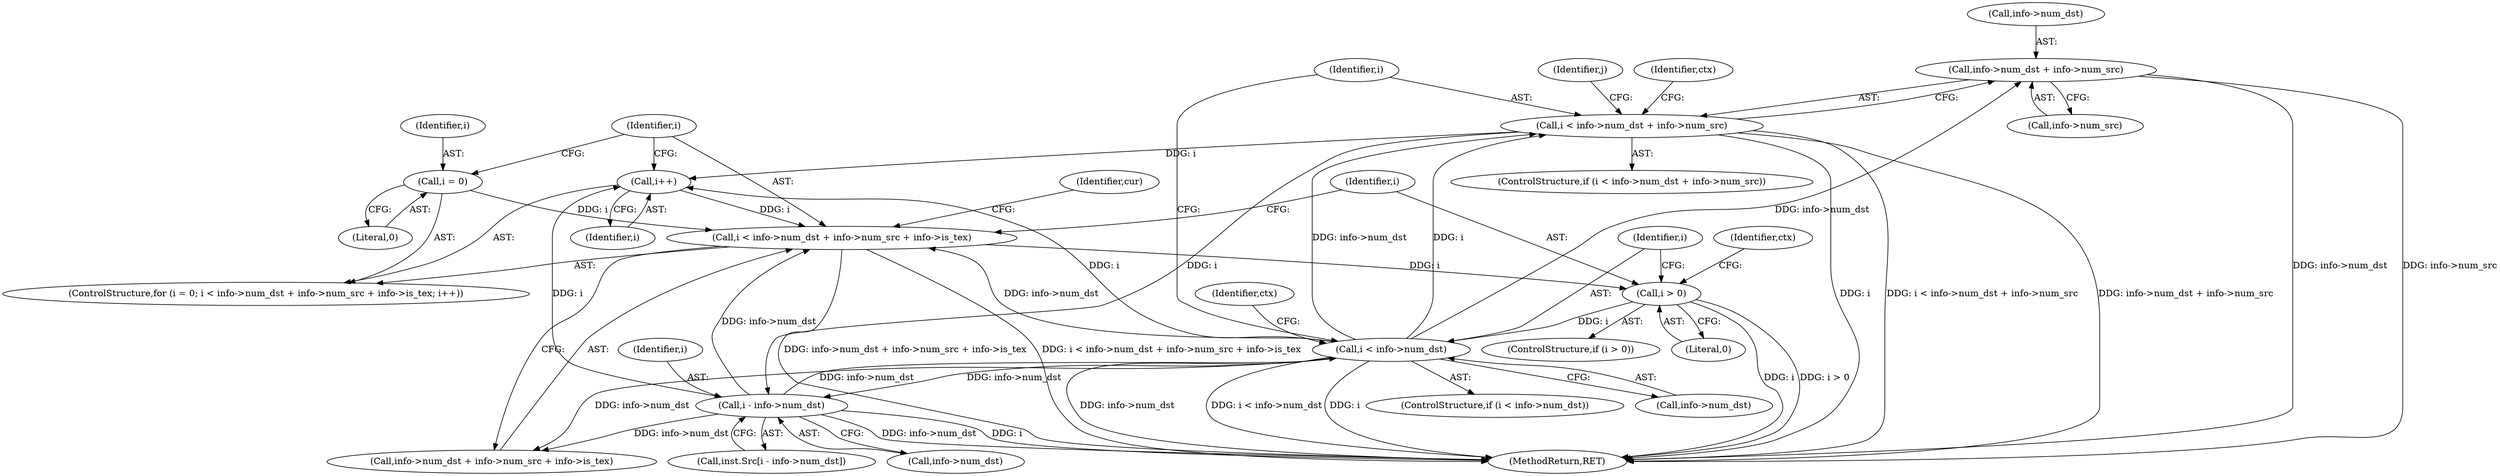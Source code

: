 digraph "0_virglrenderer_28894a30a17a84529be102b21118e55d6c9f23fa@pointer" {
"1000457" [label="(Call,info->num_dst + info->num_src)"];
"1000435" [label="(Call,i < info->num_dst)"];
"1000403" [label="(Call,i > 0)"];
"1000386" [label="(Call,i < info->num_dst + info->num_src + info->is_tex)"];
"1000383" [label="(Call,i = 0)"];
"1000399" [label="(Call,i++)"];
"1000474" [label="(Call,i - info->num_dst)"];
"1000455" [label="(Call,i < info->num_dst + info->num_src)"];
"1000457" [label="(Call,info->num_dst + info->num_src)"];
"1000387" [label="(Identifier,i)"];
"1000384" [label="(Identifier,i)"];
"1000468" [label="(Identifier,ctx)"];
"1000435" [label="(Call,i < info->num_dst)"];
"1000403" [label="(Call,i > 0)"];
"1000399" [label="(Call,i++)"];
"1000475" [label="(Identifier,i)"];
"1000382" [label="(ControlStructure,for (i = 0; i < info->num_dst + info->num_src + info->is_tex; i++))"];
"1000404" [label="(Identifier,i)"];
"1000405" [label="(Literal,0)"];
"1000437" [label="(Call,info->num_dst)"];
"1000444" [label="(Identifier,ctx)"];
"1000474" [label="(Call,i - info->num_dst)"];
"1000470" [label="(Call,inst.Src[i - info->num_dst])"];
"1000486" [label="(Identifier,j)"];
"1000434" [label="(ControlStructure,if (i < info->num_dst))"];
"1000436" [label="(Identifier,i)"];
"1000530" [label="(Identifier,cur)"];
"1000402" [label="(ControlStructure,if (i > 0))"];
"1000386" [label="(Call,i < info->num_dst + info->num_src + info->is_tex)"];
"1000456" [label="(Identifier,i)"];
"1000461" [label="(Call,info->num_src)"];
"1000458" [label="(Call,info->num_dst)"];
"1000455" [label="(Call,i < info->num_dst + info->num_src)"];
"1000454" [label="(ControlStructure,if (i < info->num_dst + info->num_src))"];
"1000476" [label="(Call,info->num_dst)"];
"1000410" [label="(Identifier,ctx)"];
"1000385" [label="(Literal,0)"];
"1000680" [label="(MethodReturn,RET)"];
"1000388" [label="(Call,info->num_dst + info->num_src + info->is_tex)"];
"1000400" [label="(Identifier,i)"];
"1000383" [label="(Call,i = 0)"];
"1000457" -> "1000455"  [label="AST: "];
"1000457" -> "1000461"  [label="CFG: "];
"1000458" -> "1000457"  [label="AST: "];
"1000461" -> "1000457"  [label="AST: "];
"1000455" -> "1000457"  [label="CFG: "];
"1000457" -> "1000680"  [label="DDG: info->num_src"];
"1000457" -> "1000680"  [label="DDG: info->num_dst"];
"1000435" -> "1000457"  [label="DDG: info->num_dst"];
"1000435" -> "1000434"  [label="AST: "];
"1000435" -> "1000437"  [label="CFG: "];
"1000436" -> "1000435"  [label="AST: "];
"1000437" -> "1000435"  [label="AST: "];
"1000444" -> "1000435"  [label="CFG: "];
"1000456" -> "1000435"  [label="CFG: "];
"1000435" -> "1000680"  [label="DDG: i"];
"1000435" -> "1000680"  [label="DDG: info->num_dst"];
"1000435" -> "1000680"  [label="DDG: i < info->num_dst"];
"1000435" -> "1000386"  [label="DDG: info->num_dst"];
"1000435" -> "1000388"  [label="DDG: info->num_dst"];
"1000435" -> "1000399"  [label="DDG: i"];
"1000403" -> "1000435"  [label="DDG: i"];
"1000474" -> "1000435"  [label="DDG: info->num_dst"];
"1000435" -> "1000455"  [label="DDG: i"];
"1000435" -> "1000455"  [label="DDG: info->num_dst"];
"1000435" -> "1000474"  [label="DDG: info->num_dst"];
"1000403" -> "1000402"  [label="AST: "];
"1000403" -> "1000405"  [label="CFG: "];
"1000404" -> "1000403"  [label="AST: "];
"1000405" -> "1000403"  [label="AST: "];
"1000410" -> "1000403"  [label="CFG: "];
"1000436" -> "1000403"  [label="CFG: "];
"1000403" -> "1000680"  [label="DDG: i"];
"1000403" -> "1000680"  [label="DDG: i > 0"];
"1000386" -> "1000403"  [label="DDG: i"];
"1000386" -> "1000382"  [label="AST: "];
"1000386" -> "1000388"  [label="CFG: "];
"1000387" -> "1000386"  [label="AST: "];
"1000388" -> "1000386"  [label="AST: "];
"1000404" -> "1000386"  [label="CFG: "];
"1000530" -> "1000386"  [label="CFG: "];
"1000386" -> "1000680"  [label="DDG: info->num_dst + info->num_src + info->is_tex"];
"1000386" -> "1000680"  [label="DDG: i < info->num_dst + info->num_src + info->is_tex"];
"1000383" -> "1000386"  [label="DDG: i"];
"1000399" -> "1000386"  [label="DDG: i"];
"1000474" -> "1000386"  [label="DDG: info->num_dst"];
"1000383" -> "1000382"  [label="AST: "];
"1000383" -> "1000385"  [label="CFG: "];
"1000384" -> "1000383"  [label="AST: "];
"1000385" -> "1000383"  [label="AST: "];
"1000387" -> "1000383"  [label="CFG: "];
"1000399" -> "1000382"  [label="AST: "];
"1000399" -> "1000400"  [label="CFG: "];
"1000400" -> "1000399"  [label="AST: "];
"1000387" -> "1000399"  [label="CFG: "];
"1000474" -> "1000399"  [label="DDG: i"];
"1000455" -> "1000399"  [label="DDG: i"];
"1000474" -> "1000470"  [label="AST: "];
"1000474" -> "1000476"  [label="CFG: "];
"1000475" -> "1000474"  [label="AST: "];
"1000476" -> "1000474"  [label="AST: "];
"1000470" -> "1000474"  [label="CFG: "];
"1000474" -> "1000680"  [label="DDG: info->num_dst"];
"1000474" -> "1000680"  [label="DDG: i"];
"1000474" -> "1000388"  [label="DDG: info->num_dst"];
"1000455" -> "1000474"  [label="DDG: i"];
"1000455" -> "1000454"  [label="AST: "];
"1000456" -> "1000455"  [label="AST: "];
"1000468" -> "1000455"  [label="CFG: "];
"1000486" -> "1000455"  [label="CFG: "];
"1000455" -> "1000680"  [label="DDG: i < info->num_dst + info->num_src"];
"1000455" -> "1000680"  [label="DDG: info->num_dst + info->num_src"];
"1000455" -> "1000680"  [label="DDG: i"];
}
